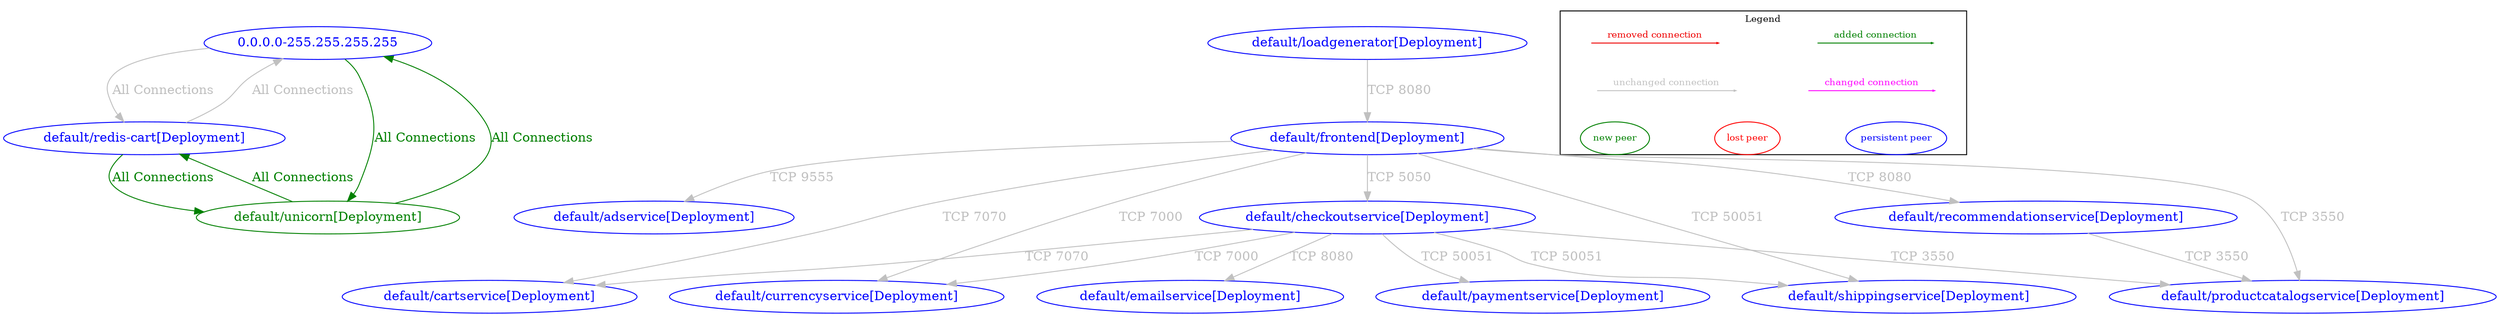 digraph {
	"0.0.0.0-255.255.255.255" [label="0.0.0.0-255.255.255.255" color="blue" fontcolor="blue"]
	"default/adservice[Deployment]" [label="default/adservice[Deployment]" color="blue" fontcolor="blue"]
	"default/cartservice[Deployment]" [label="default/cartservice[Deployment]" color="blue" fontcolor="blue"]
	"default/checkoutservice[Deployment]" [label="default/checkoutservice[Deployment]" color="blue" fontcolor="blue"]
	"default/currencyservice[Deployment]" [label="default/currencyservice[Deployment]" color="blue" fontcolor="blue"]
	"default/emailservice[Deployment]" [label="default/emailservice[Deployment]" color="blue" fontcolor="blue"]
	"default/frontend[Deployment]" [label="default/frontend[Deployment]" color="blue" fontcolor="blue"]
	"default/loadgenerator[Deployment]" [label="default/loadgenerator[Deployment]" color="blue" fontcolor="blue"]
	"default/paymentservice[Deployment]" [label="default/paymentservice[Deployment]" color="blue" fontcolor="blue"]
	"default/productcatalogservice[Deployment]" [label="default/productcatalogservice[Deployment]" color="blue" fontcolor="blue"]
	"default/recommendationservice[Deployment]" [label="default/recommendationservice[Deployment]" color="blue" fontcolor="blue"]
	"default/redis-cart[Deployment]" [label="default/redis-cart[Deployment]" color="blue" fontcolor="blue"]
	"default/shippingservice[Deployment]" [label="default/shippingservice[Deployment]" color="blue" fontcolor="blue"]
	"default/unicorn[Deployment]" [label="default/unicorn[Deployment]" color="#008000" fontcolor="#008000"]
	"0.0.0.0-255.255.255.255" -> "default/redis-cart[Deployment]" [label="All Connections" color="grey" fontcolor="grey"]
	"0.0.0.0-255.255.255.255" -> "default/unicorn[Deployment]" [label="All Connections" color="#008000" fontcolor="#008000"]
	"default/checkoutservice[Deployment]" -> "default/cartservice[Deployment]" [label="TCP 7070" color="grey" fontcolor="grey"]
	"default/checkoutservice[Deployment]" -> "default/currencyservice[Deployment]" [label="TCP 7000" color="grey" fontcolor="grey"]
	"default/checkoutservice[Deployment]" -> "default/emailservice[Deployment]" [label="TCP 8080" color="grey" fontcolor="grey"]
	"default/checkoutservice[Deployment]" -> "default/paymentservice[Deployment]" [label="TCP 50051" color="grey" fontcolor="grey"]
	"default/checkoutservice[Deployment]" -> "default/productcatalogservice[Deployment]" [label="TCP 3550" color="grey" fontcolor="grey"]
	"default/checkoutservice[Deployment]" -> "default/shippingservice[Deployment]" [label="TCP 50051" color="grey" fontcolor="grey"]
	"default/frontend[Deployment]" -> "default/adservice[Deployment]" [label="TCP 9555" color="grey" fontcolor="grey"]
	"default/frontend[Deployment]" -> "default/cartservice[Deployment]" [label="TCP 7070" color="grey" fontcolor="grey"]
	"default/frontend[Deployment]" -> "default/checkoutservice[Deployment]" [label="TCP 5050" color="grey" fontcolor="grey"]
	"default/frontend[Deployment]" -> "default/currencyservice[Deployment]" [label="TCP 7000" color="grey" fontcolor="grey"]
	"default/frontend[Deployment]" -> "default/productcatalogservice[Deployment]" [label="TCP 3550" color="grey" fontcolor="grey"]
	"default/frontend[Deployment]" -> "default/recommendationservice[Deployment]" [label="TCP 8080" color="grey" fontcolor="grey"]
	"default/frontend[Deployment]" -> "default/shippingservice[Deployment]" [label="TCP 50051" color="grey" fontcolor="grey"]
	"default/loadgenerator[Deployment]" -> "default/frontend[Deployment]" [label="TCP 8080" color="grey" fontcolor="grey"]
	"default/recommendationservice[Deployment]" -> "default/productcatalogservice[Deployment]" [label="TCP 3550" color="grey" fontcolor="grey"]
	"default/redis-cart[Deployment]" -> "0.0.0.0-255.255.255.255" [label="All Connections" color="grey" fontcolor="grey"]
	"default/redis-cart[Deployment]" -> "default/unicorn[Deployment]" [label="All Connections" color="#008000" fontcolor="#008000"]
	"default/unicorn[Deployment]" -> "0.0.0.0-255.255.255.255" [label="All Connections" color="#008000" fontcolor="#008000"]
	"default/unicorn[Deployment]" -> "default/redis-cart[Deployment]" [label="All Connections" color="#008000" fontcolor="#008000"]
	nodesep=0.5
	subgraph cluster_legend {
		label="Legend"
		fontsize = 10
		margin=0
		a [style=invis height=0 width=0]
		b [style=invis height=0 width=0]
		c [style=invis height=0 width=0]
		d [style=invis height=0 width=0]
		e [style=invis height=0 width=0]
		f [style=invis height=0 width=0]
		g [style=invis height=0 width=0]
		h [style=invis height=0 width=0]
		{rank=source a b c d}
		{rank=same e f g h}
		a -> b [label="added connection", color="#008000" fontcolor="#008000" fontsize = 10 arrowsize=0.2]
		c -> d [label="removed connection", color="red2" fontcolor="red2" fontsize = 10 arrowsize=0.2]
		e -> f [label="changed connection", color="magenta" fontcolor="magenta" fontsize = 10 arrowsize=0.2]
		g -> h [label="unchanged connection", color="grey" fontcolor="grey" fontsize = 10 arrowsize=0.2]
		np [label="new peer" color="#008000" fontcolor="#008000" fontsize = 10]
		lp [label="lost peer" color="red" fontcolor="red" fontsize = 10]
		pp [label="persistent peer" color="blue" fontcolor="blue" fontsize = 10]
		{rank=sink np lp pp}
		np->lp [style=invis]
		lp->pp [style=invis]
	}
}